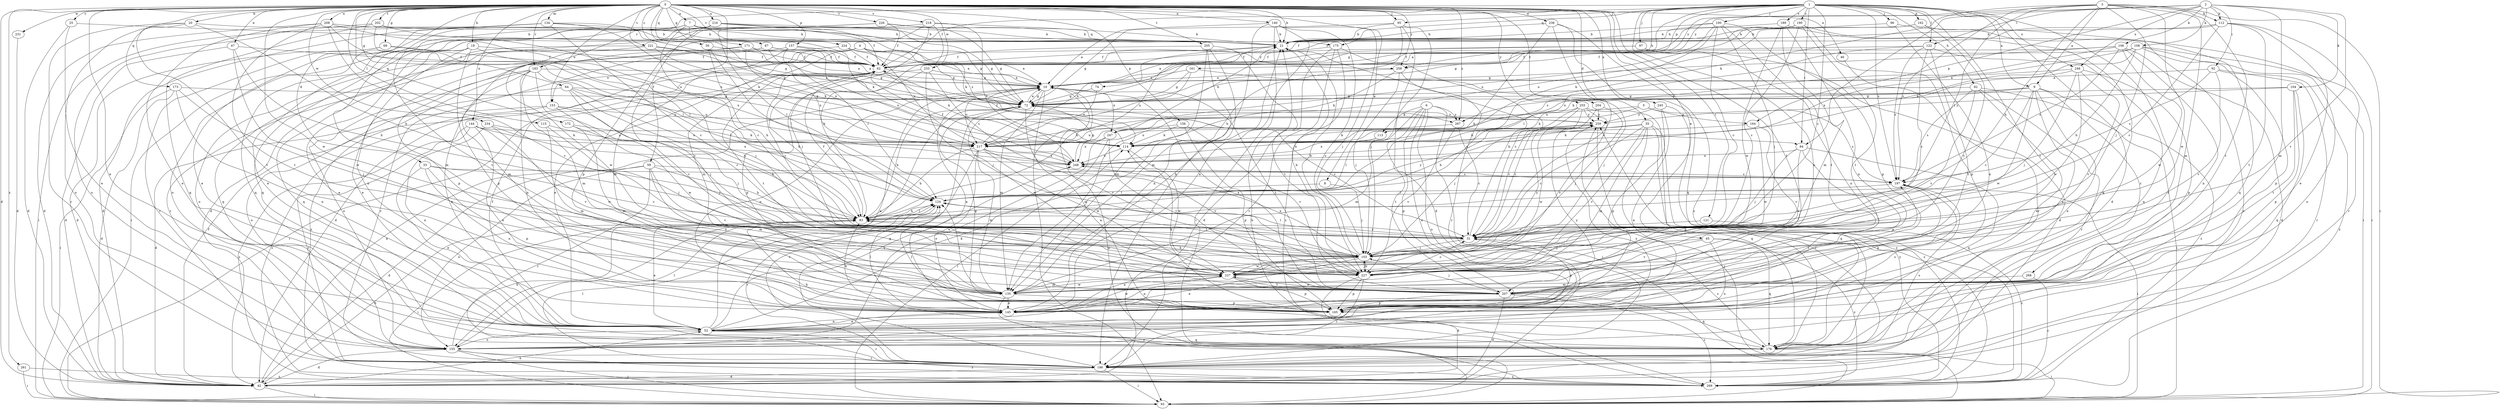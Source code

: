 strict digraph  {
0;
1;
2;
3;
4;
5;
6;
7;
8;
9;
10;
19;
20;
21;
25;
30;
31;
33;
35;
42;
45;
46;
47;
52;
59;
62;
64;
67;
68;
72;
74;
82;
83;
84;
92;
93;
95;
96;
97;
100;
103;
104;
106;
108;
112;
113;
114;
115;
121;
122;
124;
134;
135;
140;
144;
145;
153;
155;
156;
157;
161;
162;
164;
165;
171;
172;
173;
175;
176;
183;
186;
189;
190;
197;
202;
204;
205;
207;
208;
216;
217;
218;
221;
224;
226;
227;
231;
233;
234;
236;
237;
245;
246;
247;
248;
255;
258;
259;
261;
267;
268;
269;
0 -> 7  [label=a];
0 -> 8  [label=a];
0 -> 19  [label=b];
0 -> 20  [label=b];
0 -> 21  [label=b];
0 -> 25  [label=c];
0 -> 30  [label=c];
0 -> 33  [label=d];
0 -> 35  [label=d];
0 -> 42  [label=d];
0 -> 45  [label=e];
0 -> 46  [label=e];
0 -> 47  [label=e];
0 -> 52  [label=e];
0 -> 59  [label=f];
0 -> 64  [label=g];
0 -> 67  [label=g];
0 -> 68  [label=g];
0 -> 84  [label=i];
0 -> 95  [label=j];
0 -> 115  [label=l];
0 -> 121  [label=l];
0 -> 134  [label=m];
0 -> 140  [label=n];
0 -> 144  [label=n];
0 -> 153  [label=o];
0 -> 156  [label=p];
0 -> 157  [label=p];
0 -> 171  [label=q];
0 -> 172  [label=q];
0 -> 173  [label=q];
0 -> 183  [label=r];
0 -> 202  [label=t];
0 -> 204  [label=t];
0 -> 205  [label=t];
0 -> 207  [label=t];
0 -> 208  [label=u];
0 -> 216  [label=u];
0 -> 218  [label=v];
0 -> 221  [label=v];
0 -> 224  [label=v];
0 -> 226  [label=v];
0 -> 231  [label=w];
0 -> 233  [label=w];
0 -> 234  [label=w];
0 -> 236  [label=w];
0 -> 237  [label=w];
0 -> 245  [label=x];
0 -> 255  [label=y];
0 -> 258  [label=y];
0 -> 261  [label=z];
0 -> 267  [label=z];
1 -> 9  [label=a];
1 -> 31  [label=c];
1 -> 42  [label=d];
1 -> 62  [label=f];
1 -> 72  [label=g];
1 -> 74  [label=h];
1 -> 82  [label=h];
1 -> 84  [label=i];
1 -> 95  [label=j];
1 -> 96  [label=j];
1 -> 97  [label=j];
1 -> 100  [label=j];
1 -> 122  [label=l];
1 -> 145  [label=n];
1 -> 161  [label=p];
1 -> 162  [label=p];
1 -> 175  [label=q];
1 -> 183  [label=r];
1 -> 186  [label=r];
1 -> 189  [label=s];
1 -> 190  [label=s];
1 -> 197  [label=s];
1 -> 207  [label=t];
1 -> 246  [label=x];
2 -> 84  [label=i];
2 -> 92  [label=i];
2 -> 104  [label=k];
2 -> 106  [label=k];
2 -> 108  [label=k];
2 -> 112  [label=k];
2 -> 122  [label=l];
2 -> 135  [label=m];
2 -> 164  [label=p];
2 -> 227  [label=v];
2 -> 246  [label=x];
2 -> 258  [label=y];
3 -> 9  [label=a];
3 -> 83  [label=h];
3 -> 93  [label=i];
3 -> 103  [label=j];
3 -> 112  [label=k];
3 -> 113  [label=k];
3 -> 124  [label=l];
3 -> 135  [label=m];
3 -> 197  [label=s];
3 -> 207  [label=t];
3 -> 237  [label=w];
3 -> 258  [label=y];
4 -> 10  [label=a];
4 -> 42  [label=d];
4 -> 52  [label=e];
4 -> 135  [label=m];
4 -> 153  [label=o];
4 -> 217  [label=u];
4 -> 258  [label=y];
4 -> 267  [label=z];
5 -> 135  [label=m];
5 -> 164  [label=p];
5 -> 197  [label=s];
5 -> 247  [label=x];
6 -> 52  [label=e];
6 -> 93  [label=i];
6 -> 113  [label=k];
6 -> 135  [label=m];
6 -> 155  [label=o];
6 -> 165  [label=p];
6 -> 207  [label=t];
6 -> 267  [label=z];
7 -> 21  [label=b];
7 -> 31  [label=c];
7 -> 52  [label=e];
7 -> 72  [label=g];
7 -> 114  [label=k];
7 -> 155  [label=o];
7 -> 175  [label=q];
7 -> 176  [label=q];
8 -> 103  [label=j];
8 -> 124  [label=l];
9 -> 31  [label=c];
9 -> 52  [label=e];
9 -> 72  [label=g];
9 -> 145  [label=n];
9 -> 237  [label=w];
9 -> 247  [label=x];
9 -> 267  [label=z];
9 -> 268  [label=z];
9 -> 269  [label=z];
10 -> 72  [label=g];
10 -> 93  [label=i];
10 -> 135  [label=m];
10 -> 145  [label=n];
10 -> 207  [label=t];
10 -> 217  [label=u];
10 -> 247  [label=x];
19 -> 52  [label=e];
19 -> 62  [label=f];
19 -> 103  [label=j];
19 -> 145  [label=n];
19 -> 165  [label=p];
19 -> 176  [label=q];
20 -> 21  [label=b];
20 -> 83  [label=h];
20 -> 155  [label=o];
20 -> 186  [label=r];
20 -> 207  [label=t];
21 -> 62  [label=f];
21 -> 83  [label=h];
25 -> 21  [label=b];
25 -> 42  [label=d];
25 -> 52  [label=e];
30 -> 62  [label=f];
30 -> 83  [label=h];
30 -> 124  [label=l];
31 -> 21  [label=b];
31 -> 103  [label=j];
31 -> 124  [label=l];
31 -> 165  [label=p];
33 -> 31  [label=c];
33 -> 52  [label=e];
33 -> 145  [label=n];
33 -> 165  [label=p];
33 -> 197  [label=s];
35 -> 31  [label=c];
35 -> 135  [label=m];
35 -> 176  [label=q];
35 -> 186  [label=r];
35 -> 217  [label=u];
35 -> 227  [label=v];
35 -> 248  [label=x];
35 -> 269  [label=z];
42 -> 10  [label=a];
42 -> 52  [label=e];
42 -> 62  [label=f];
42 -> 83  [label=h];
42 -> 93  [label=i];
45 -> 103  [label=j];
45 -> 155  [label=o];
45 -> 176  [label=q];
45 -> 227  [label=v];
45 -> 269  [label=z];
46 -> 186  [label=r];
47 -> 42  [label=d];
47 -> 62  [label=f];
47 -> 83  [label=h];
47 -> 237  [label=w];
52 -> 10  [label=a];
52 -> 62  [label=f];
52 -> 114  [label=k];
52 -> 145  [label=n];
52 -> 155  [label=o];
52 -> 176  [label=q];
52 -> 186  [label=r];
52 -> 197  [label=s];
52 -> 248  [label=x];
59 -> 42  [label=d];
59 -> 83  [label=h];
59 -> 135  [label=m];
59 -> 155  [label=o];
59 -> 186  [label=r];
59 -> 197  [label=s];
59 -> 227  [label=v];
62 -> 10  [label=a];
62 -> 31  [label=c];
62 -> 83  [label=h];
62 -> 114  [label=k];
62 -> 207  [label=t];
64 -> 31  [label=c];
64 -> 72  [label=g];
64 -> 83  [label=h];
64 -> 103  [label=j];
64 -> 155  [label=o];
64 -> 217  [label=u];
67 -> 10  [label=a];
67 -> 62  [label=f];
67 -> 165  [label=p];
67 -> 186  [label=r];
67 -> 217  [label=u];
68 -> 42  [label=d];
68 -> 62  [label=f];
68 -> 186  [label=r];
68 -> 248  [label=x];
72 -> 10  [label=a];
72 -> 31  [label=c];
72 -> 83  [label=h];
72 -> 155  [label=o];
72 -> 227  [label=v];
72 -> 237  [label=w];
72 -> 259  [label=y];
74 -> 72  [label=g];
74 -> 217  [label=u];
82 -> 52  [label=e];
82 -> 72  [label=g];
82 -> 93  [label=i];
82 -> 186  [label=r];
82 -> 197  [label=s];
82 -> 227  [label=v];
83 -> 31  [label=c];
83 -> 52  [label=e];
83 -> 62  [label=f];
83 -> 93  [label=i];
83 -> 124  [label=l];
84 -> 103  [label=j];
84 -> 165  [label=p];
84 -> 176  [label=q];
84 -> 237  [label=w];
84 -> 248  [label=x];
92 -> 10  [label=a];
92 -> 186  [label=r];
92 -> 197  [label=s];
92 -> 227  [label=v];
92 -> 269  [label=z];
93 -> 10  [label=a];
93 -> 259  [label=y];
95 -> 21  [label=b];
95 -> 42  [label=d];
95 -> 72  [label=g];
95 -> 83  [label=h];
95 -> 103  [label=j];
96 -> 21  [label=b];
96 -> 93  [label=i];
96 -> 145  [label=n];
97 -> 10  [label=a];
97 -> 42  [label=d];
97 -> 62  [label=f];
97 -> 145  [label=n];
100 -> 10  [label=a];
100 -> 21  [label=b];
100 -> 31  [label=c];
100 -> 72  [label=g];
100 -> 103  [label=j];
100 -> 114  [label=k];
100 -> 165  [label=p];
100 -> 207  [label=t];
103 -> 21  [label=b];
103 -> 52  [label=e];
103 -> 124  [label=l];
103 -> 145  [label=n];
103 -> 227  [label=v];
103 -> 237  [label=w];
103 -> 248  [label=x];
103 -> 259  [label=y];
104 -> 72  [label=g];
104 -> 165  [label=p];
104 -> 176  [label=q];
104 -> 207  [label=t];
104 -> 259  [label=y];
106 -> 42  [label=d];
106 -> 62  [label=f];
106 -> 72  [label=g];
106 -> 145  [label=n];
106 -> 197  [label=s];
106 -> 237  [label=w];
106 -> 248  [label=x];
108 -> 62  [label=f];
108 -> 83  [label=h];
108 -> 114  [label=k];
108 -> 155  [label=o];
108 -> 165  [label=p];
108 -> 186  [label=r];
108 -> 217  [label=u];
112 -> 21  [label=b];
112 -> 31  [label=c];
112 -> 52  [label=e];
112 -> 62  [label=f];
112 -> 93  [label=i];
112 -> 207  [label=t];
113 -> 124  [label=l];
113 -> 248  [label=x];
114 -> 62  [label=f];
114 -> 237  [label=w];
114 -> 248  [label=x];
115 -> 103  [label=j];
115 -> 135  [label=m];
115 -> 217  [label=u];
121 -> 31  [label=c];
121 -> 269  [label=z];
122 -> 31  [label=c];
122 -> 62  [label=f];
122 -> 124  [label=l];
122 -> 176  [label=q];
122 -> 197  [label=s];
122 -> 207  [label=t];
124 -> 83  [label=h];
124 -> 186  [label=r];
124 -> 259  [label=y];
134 -> 21  [label=b];
134 -> 31  [label=c];
134 -> 42  [label=d];
134 -> 52  [label=e];
134 -> 72  [label=g];
134 -> 93  [label=i];
134 -> 114  [label=k];
135 -> 21  [label=b];
135 -> 124  [label=l];
135 -> 145  [label=n];
135 -> 165  [label=p];
135 -> 237  [label=w];
135 -> 269  [label=z];
140 -> 10  [label=a];
140 -> 21  [label=b];
140 -> 93  [label=i];
140 -> 103  [label=j];
140 -> 135  [label=m];
140 -> 145  [label=n];
140 -> 227  [label=v];
144 -> 114  [label=k];
144 -> 145  [label=n];
144 -> 186  [label=r];
144 -> 237  [label=w];
144 -> 248  [label=x];
144 -> 269  [label=z];
145 -> 10  [label=a];
145 -> 52  [label=e];
145 -> 83  [label=h];
145 -> 124  [label=l];
145 -> 197  [label=s];
145 -> 237  [label=w];
145 -> 259  [label=y];
153 -> 42  [label=d];
153 -> 103  [label=j];
153 -> 237  [label=w];
153 -> 259  [label=y];
153 -> 269  [label=z];
155 -> 42  [label=d];
155 -> 83  [label=h];
155 -> 93  [label=i];
155 -> 124  [label=l];
155 -> 186  [label=r];
155 -> 259  [label=y];
155 -> 269  [label=z];
156 -> 114  [label=k];
156 -> 165  [label=p];
156 -> 217  [label=u];
156 -> 227  [label=v];
157 -> 62  [label=f];
157 -> 124  [label=l];
157 -> 135  [label=m];
157 -> 186  [label=r];
157 -> 248  [label=x];
161 -> 10  [label=a];
161 -> 72  [label=g];
161 -> 103  [label=j];
161 -> 217  [label=u];
162 -> 21  [label=b];
162 -> 176  [label=q];
162 -> 217  [label=u];
162 -> 227  [label=v];
164 -> 114  [label=k];
164 -> 227  [label=v];
164 -> 237  [label=w];
165 -> 72  [label=g];
165 -> 114  [label=k];
165 -> 124  [label=l];
171 -> 10  [label=a];
171 -> 62  [label=f];
171 -> 72  [label=g];
171 -> 135  [label=m];
171 -> 176  [label=q];
171 -> 248  [label=x];
172 -> 103  [label=j];
172 -> 135  [label=m];
172 -> 217  [label=u];
173 -> 42  [label=d];
173 -> 72  [label=g];
173 -> 93  [label=i];
173 -> 103  [label=j];
173 -> 145  [label=n];
175 -> 31  [label=c];
175 -> 42  [label=d];
175 -> 62  [label=f];
175 -> 186  [label=r];
175 -> 269  [label=z];
176 -> 10  [label=a];
176 -> 31  [label=c];
176 -> 83  [label=h];
176 -> 93  [label=i];
183 -> 10  [label=a];
183 -> 52  [label=e];
183 -> 124  [label=l];
183 -> 135  [label=m];
183 -> 145  [label=n];
183 -> 155  [label=o];
183 -> 227  [label=v];
183 -> 269  [label=z];
186 -> 42  [label=d];
186 -> 72  [label=g];
186 -> 93  [label=i];
186 -> 197  [label=s];
186 -> 269  [label=z];
189 -> 21  [label=b];
189 -> 135  [label=m];
189 -> 145  [label=n];
189 -> 237  [label=w];
189 -> 269  [label=z];
190 -> 21  [label=b];
190 -> 31  [label=c];
190 -> 62  [label=f];
190 -> 165  [label=p];
190 -> 176  [label=q];
190 -> 207  [label=t];
190 -> 217  [label=u];
197 -> 93  [label=i];
197 -> 124  [label=l];
197 -> 165  [label=p];
202 -> 21  [label=b];
202 -> 124  [label=l];
202 -> 155  [label=o];
202 -> 176  [label=q];
202 -> 217  [label=u];
204 -> 31  [label=c];
204 -> 103  [label=j];
204 -> 259  [label=y];
205 -> 62  [label=f];
205 -> 135  [label=m];
205 -> 145  [label=n];
205 -> 186  [label=r];
205 -> 207  [label=t];
207 -> 10  [label=a];
207 -> 42  [label=d];
207 -> 103  [label=j];
207 -> 165  [label=p];
207 -> 176  [label=q];
207 -> 237  [label=w];
207 -> 269  [label=z];
208 -> 21  [label=b];
208 -> 42  [label=d];
208 -> 52  [label=e];
208 -> 124  [label=l];
208 -> 207  [label=t];
208 -> 217  [label=u];
208 -> 227  [label=v];
216 -> 21  [label=b];
216 -> 62  [label=f];
216 -> 72  [label=g];
216 -> 93  [label=i];
216 -> 114  [label=k];
216 -> 135  [label=m];
216 -> 207  [label=t];
216 -> 227  [label=v];
217 -> 21  [label=b];
217 -> 83  [label=h];
217 -> 135  [label=m];
217 -> 145  [label=n];
217 -> 186  [label=r];
217 -> 227  [label=v];
217 -> 237  [label=w];
217 -> 248  [label=x];
218 -> 21  [label=b];
218 -> 42  [label=d];
218 -> 83  [label=h];
218 -> 103  [label=j];
218 -> 165  [label=p];
218 -> 248  [label=x];
221 -> 62  [label=f];
221 -> 72  [label=g];
221 -> 114  [label=k];
221 -> 155  [label=o];
221 -> 237  [label=w];
224 -> 10  [label=a];
224 -> 52  [label=e];
224 -> 62  [label=f];
224 -> 72  [label=g];
226 -> 21  [label=b];
226 -> 62  [label=f];
226 -> 72  [label=g];
226 -> 124  [label=l];
226 -> 176  [label=q];
227 -> 21  [label=b];
227 -> 31  [label=c];
227 -> 42  [label=d];
227 -> 83  [label=h];
227 -> 103  [label=j];
227 -> 165  [label=p];
227 -> 186  [label=r];
231 -> 42  [label=d];
233 -> 10  [label=a];
233 -> 93  [label=i];
233 -> 103  [label=j];
233 -> 165  [label=p];
233 -> 197  [label=s];
234 -> 83  [label=h];
234 -> 114  [label=k];
234 -> 145  [label=n];
234 -> 227  [label=v];
236 -> 21  [label=b];
236 -> 31  [label=c];
236 -> 83  [label=h];
236 -> 176  [label=q];
236 -> 269  [label=z];
237 -> 135  [label=m];
237 -> 145  [label=n];
237 -> 165  [label=p];
237 -> 207  [label=t];
245 -> 52  [label=e];
245 -> 165  [label=p];
245 -> 259  [label=y];
245 -> 269  [label=z];
246 -> 10  [label=a];
246 -> 103  [label=j];
246 -> 114  [label=k];
246 -> 165  [label=p];
246 -> 227  [label=v];
246 -> 237  [label=w];
247 -> 21  [label=b];
247 -> 93  [label=i];
247 -> 155  [label=o];
247 -> 207  [label=t];
247 -> 248  [label=x];
248 -> 62  [label=f];
248 -> 72  [label=g];
248 -> 197  [label=s];
255 -> 31  [label=c];
255 -> 83  [label=h];
255 -> 103  [label=j];
255 -> 114  [label=k];
255 -> 176  [label=q];
255 -> 227  [label=v];
255 -> 259  [label=y];
258 -> 10  [label=a];
258 -> 103  [label=j];
258 -> 114  [label=k];
258 -> 186  [label=r];
259 -> 114  [label=k];
259 -> 176  [label=q];
259 -> 237  [label=w];
259 -> 248  [label=x];
261 -> 93  [label=i];
261 -> 269  [label=z];
267 -> 31  [label=c];
267 -> 114  [label=k];
267 -> 227  [label=v];
268 -> 135  [label=m];
268 -> 269  [label=z];
269 -> 21  [label=b];
269 -> 124  [label=l];
269 -> 259  [label=y];
}
